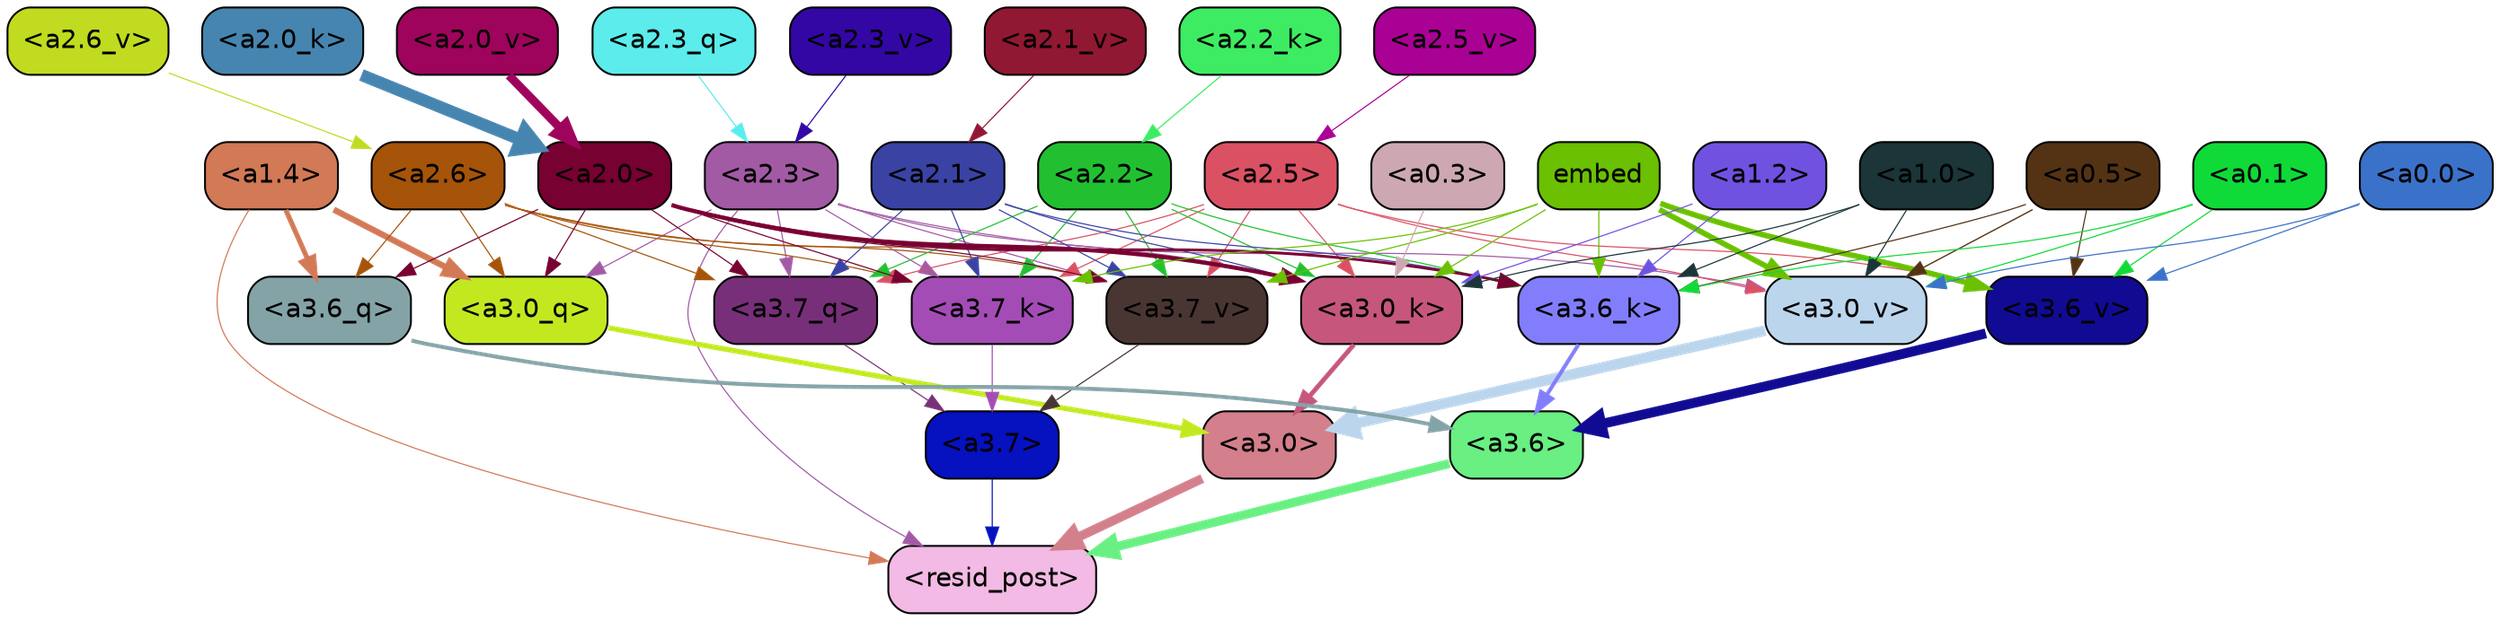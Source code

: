 strict digraph "" {
	graph [bgcolor=transparent,
		layout=dot,
		overlap=false,
		splines=true
	];
	"<a3.7>"	[color=black,
		fillcolor="#0611bf",
		fontname=Helvetica,
		shape=box,
		style="filled, rounded"];
	"<resid_post>"	[color=black,
		fillcolor="#f2bae4",
		fontname=Helvetica,
		shape=box,
		style="filled, rounded"];
	"<a3.7>" -> "<resid_post>"	[color="#0611bf",
		penwidth=0.6];
	"<a3.6>"	[color=black,
		fillcolor="#69ef82",
		fontname=Helvetica,
		shape=box,
		style="filled, rounded"];
	"<a3.6>" -> "<resid_post>"	[color="#69ef82",
		penwidth=4.751612067222595];
	"<a3.0>"	[color=black,
		fillcolor="#d37f8c",
		fontname=Helvetica,
		shape=box,
		style="filled, rounded"];
	"<a3.0>" -> "<resid_post>"	[color="#d37f8c",
		penwidth=4.884142994880676];
	"<a2.3>"	[color=black,
		fillcolor="#a25aa5",
		fontname=Helvetica,
		shape=box,
		style="filled, rounded"];
	"<a2.3>" -> "<resid_post>"	[color="#a25aa5",
		penwidth=0.6];
	"<a3.7_q>"	[color=black,
		fillcolor="#782f79",
		fontname=Helvetica,
		shape=box,
		style="filled, rounded"];
	"<a2.3>" -> "<a3.7_q>"	[color="#a25aa5",
		penwidth=0.6];
	"<a3.0_q>"	[color=black,
		fillcolor="#c2e920",
		fontname=Helvetica,
		shape=box,
		style="filled, rounded"];
	"<a2.3>" -> "<a3.0_q>"	[color="#a25aa5",
		penwidth=0.6];
	"<a3.7_k>"	[color=black,
		fillcolor="#a44cb6",
		fontname=Helvetica,
		shape=box,
		style="filled, rounded"];
	"<a2.3>" -> "<a3.7_k>"	[color="#a25aa5",
		penwidth=0.6];
	"<a3.0_k>"	[color=black,
		fillcolor="#c6567c",
		fontname=Helvetica,
		shape=box,
		style="filled, rounded"];
	"<a2.3>" -> "<a3.0_k>"	[color="#a25aa5",
		penwidth=0.6];
	"<a3.7_v>"	[color=black,
		fillcolor="#493633",
		fontname=Helvetica,
		shape=box,
		style="filled, rounded"];
	"<a2.3>" -> "<a3.7_v>"	[color="#a25aa5",
		penwidth=0.6];
	"<a3.0_v>"	[color=black,
		fillcolor="#bbd5ec",
		fontname=Helvetica,
		shape=box,
		style="filled, rounded"];
	"<a2.3>" -> "<a3.0_v>"	[color="#a25aa5",
		penwidth=0.6];
	"<a1.4>"	[color=black,
		fillcolor="#d27956",
		fontname=Helvetica,
		shape=box,
		style="filled, rounded"];
	"<a1.4>" -> "<resid_post>"	[color="#d27956",
		penwidth=0.6];
	"<a3.6_q>"	[color=black,
		fillcolor="#84a3a7",
		fontname=Helvetica,
		shape=box,
		style="filled, rounded"];
	"<a1.4>" -> "<a3.6_q>"	[color="#d27956",
		penwidth=2.6469622254371643];
	"<a1.4>" -> "<a3.0_q>"	[color="#d27956",
		penwidth=3.3040847778320312];
	"<a3.7_q>" -> "<a3.7>"	[color="#782f79",
		penwidth=0.6];
	"<a3.6_q>" -> "<a3.6>"	[color="#84a3a7",
		penwidth=2.091020345687866];
	"<a3.0_q>" -> "<a3.0>"	[color="#c2e920",
		penwidth=2.7421876192092896];
	"<a3.7_k>" -> "<a3.7>"	[color="#a44cb6",
		penwidth=0.6];
	"<a3.6_k>"	[color=black,
		fillcolor="#827dfb",
		fontname=Helvetica,
		shape=box,
		style="filled, rounded"];
	"<a3.6_k>" -> "<a3.6>"	[color="#827dfb",
		penwidth=2.048597991466522];
	"<a3.0_k>" -> "<a3.0>"	[color="#c6567c",
		penwidth=2.476402521133423];
	"<a3.7_v>" -> "<a3.7>"	[color="#493633",
		penwidth=0.6];
	"<a3.6_v>"	[color=black,
		fillcolor="#110b93",
		fontname=Helvetica,
		shape=box,
		style="filled, rounded"];
	"<a3.6_v>" -> "<a3.6>"	[color="#110b93",
		penwidth=5.2550448179244995];
	"<a3.0_v>" -> "<a3.0>"	[color="#bbd5ec",
		penwidth=5.652270674705505];
	"<a2.6>"	[color=black,
		fillcolor="#a55409",
		fontname=Helvetica,
		shape=box,
		style="filled, rounded"];
	"<a2.6>" -> "<a3.7_q>"	[color="#a55409",
		penwidth=0.6];
	"<a2.6>" -> "<a3.6_q>"	[color="#a55409",
		penwidth=0.6];
	"<a2.6>" -> "<a3.0_q>"	[color="#a55409",
		penwidth=0.6];
	"<a2.6>" -> "<a3.7_k>"	[color="#a55409",
		penwidth=0.6];
	"<a2.6>" -> "<a3.0_k>"	[color="#a55409",
		penwidth=0.6];
	"<a2.6>" -> "<a3.7_v>"	[color="#a55409",
		penwidth=0.6];
	"<a2.5>"	[color=black,
		fillcolor="#da5164",
		fontname=Helvetica,
		shape=box,
		style="filled, rounded"];
	"<a2.5>" -> "<a3.7_q>"	[color="#da5164",
		penwidth=0.6];
	"<a2.5>" -> "<a3.7_k>"	[color="#da5164",
		penwidth=0.6];
	"<a2.5>" -> "<a3.0_k>"	[color="#da5164",
		penwidth=0.6];
	"<a2.5>" -> "<a3.7_v>"	[color="#da5164",
		penwidth=0.6];
	"<a2.5>" -> "<a3.6_v>"	[color="#da5164",
		penwidth=0.6];
	"<a2.5>" -> "<a3.0_v>"	[color="#da5164",
		penwidth=0.6];
	"<a2.2>"	[color=black,
		fillcolor="#22c030",
		fontname=Helvetica,
		shape=box,
		style="filled, rounded"];
	"<a2.2>" -> "<a3.7_q>"	[color="#22c030",
		penwidth=0.6];
	"<a2.2>" -> "<a3.7_k>"	[color="#22c030",
		penwidth=0.6];
	"<a2.2>" -> "<a3.6_k>"	[color="#22c030",
		penwidth=0.6];
	"<a2.2>" -> "<a3.0_k>"	[color="#22c030",
		penwidth=0.6];
	"<a2.2>" -> "<a3.7_v>"	[color="#22c030",
		penwidth=0.6];
	"<a2.1>"	[color=black,
		fillcolor="#3a43a4",
		fontname=Helvetica,
		shape=box,
		style="filled, rounded"];
	"<a2.1>" -> "<a3.7_q>"	[color="#3a43a4",
		penwidth=0.6];
	"<a2.1>" -> "<a3.7_k>"	[color="#3a43a4",
		penwidth=0.6];
	"<a2.1>" -> "<a3.6_k>"	[color="#3a43a4",
		penwidth=0.6];
	"<a2.1>" -> "<a3.0_k>"	[color="#3a43a4",
		penwidth=0.6];
	"<a2.1>" -> "<a3.7_v>"	[color="#3a43a4",
		penwidth=0.6];
	"<a2.0>"	[color=black,
		fillcolor="#770130",
		fontname=Helvetica,
		shape=box,
		style="filled, rounded"];
	"<a2.0>" -> "<a3.7_q>"	[color="#770130",
		penwidth=0.6];
	"<a2.0>" -> "<a3.6_q>"	[color="#770130",
		penwidth=0.6];
	"<a2.0>" -> "<a3.0_q>"	[color="#770130",
		penwidth=0.6];
	"<a2.0>" -> "<a3.7_k>"	[color="#770130",
		penwidth=0.6];
	"<a2.0>" -> "<a3.6_k>"	[color="#770130",
		penwidth=1.4757367372512817];
	"<a2.0>" -> "<a3.0_k>"	[color="#770130",
		penwidth=2.2137351036071777];
	"<a2.0>" -> "<a3.7_v>"	[color="#770130",
		penwidth=0.6];
	embed	[color=black,
		fillcolor="#6ac001",
		fontname=Helvetica,
		shape=box,
		style="filled, rounded"];
	embed -> "<a3.7_k>"	[color="#6ac001",
		penwidth=0.6];
	embed -> "<a3.6_k>"	[color="#6ac001",
		penwidth=0.6];
	embed -> "<a3.0_k>"	[color="#6ac001",
		penwidth=0.6];
	embed -> "<a3.7_v>"	[color="#6ac001",
		penwidth=0.6];
	embed -> "<a3.6_v>"	[color="#6ac001",
		penwidth=2.9582033157348633];
	embed -> "<a3.0_v>"	[color="#6ac001",
		penwidth=2.972973108291626];
	"<a1.2>"	[color=black,
		fillcolor="#7052e0",
		fontname=Helvetica,
		shape=box,
		style="filled, rounded"];
	"<a1.2>" -> "<a3.6_k>"	[color="#7052e0",
		penwidth=0.6];
	"<a1.2>" -> "<a3.0_k>"	[color="#7052e0",
		penwidth=0.6];
	"<a1.0>"	[color=black,
		fillcolor="#1b3538",
		fontname=Helvetica,
		shape=box,
		style="filled, rounded"];
	"<a1.0>" -> "<a3.6_k>"	[color="#1b3538",
		penwidth=0.6];
	"<a1.0>" -> "<a3.0_k>"	[color="#1b3538",
		penwidth=0.6];
	"<a1.0>" -> "<a3.0_v>"	[color="#1b3538",
		penwidth=0.6];
	"<a0.5>"	[color=black,
		fillcolor="#543315",
		fontname=Helvetica,
		shape=box,
		style="filled, rounded"];
	"<a0.5>" -> "<a3.6_k>"	[color="#543315",
		penwidth=0.6];
	"<a0.5>" -> "<a3.6_v>"	[color="#543315",
		penwidth=0.6];
	"<a0.5>" -> "<a3.0_v>"	[color="#543315",
		penwidth=0.6790935099124908];
	"<a0.1>"	[color=black,
		fillcolor="#10da37",
		fontname=Helvetica,
		shape=box,
		style="filled, rounded"];
	"<a0.1>" -> "<a3.6_k>"	[color="#10da37",
		penwidth=0.6];
	"<a0.1>" -> "<a3.6_v>"	[color="#10da37",
		penwidth=0.6];
	"<a0.1>" -> "<a3.0_v>"	[color="#10da37",
		penwidth=0.6];
	"<a0.3>"	[color=black,
		fillcolor="#cda8b2",
		fontname=Helvetica,
		shape=box,
		style="filled, rounded"];
	"<a0.3>" -> "<a3.0_k>"	[color="#cda8b2",
		penwidth=0.6];
	"<a0.0>"	[color=black,
		fillcolor="#3b72c9",
		fontname=Helvetica,
		shape=box,
		style="filled, rounded"];
	"<a0.0>" -> "<a3.6_v>"	[color="#3b72c9",
		penwidth=0.6];
	"<a0.0>" -> "<a3.0_v>"	[color="#3b72c9",
		penwidth=0.6];
	"<a2.3_q>"	[color=black,
		fillcolor="#5beceb",
		fontname=Helvetica,
		shape=box,
		style="filled, rounded"];
	"<a2.3_q>" -> "<a2.3>"	[color="#5beceb",
		penwidth=0.6];
	"<a2.2_k>"	[color=black,
		fillcolor="#3dec62",
		fontname=Helvetica,
		shape=box,
		style="filled, rounded"];
	"<a2.2_k>" -> "<a2.2>"	[color="#3dec62",
		penwidth=0.6];
	"<a2.0_k>"	[color=black,
		fillcolor="#4685af",
		fontname=Helvetica,
		shape=box,
		style="filled, rounded"];
	"<a2.0_k>" -> "<a2.0>"	[color="#4685af",
		penwidth=6.470837593078613];
	"<a2.6_v>"	[color=black,
		fillcolor="#c0db20",
		fontname=Helvetica,
		shape=box,
		style="filled, rounded"];
	"<a2.6_v>" -> "<a2.6>"	[color="#c0db20",
		penwidth=0.6];
	"<a2.5_v>"	[color=black,
		fillcolor="#aa0195",
		fontname=Helvetica,
		shape=box,
		style="filled, rounded"];
	"<a2.5_v>" -> "<a2.5>"	[color="#aa0195",
		penwidth=0.6];
	"<a2.3_v>"	[color=black,
		fillcolor="#3307a4",
		fontname=Helvetica,
		shape=box,
		style="filled, rounded"];
	"<a2.3_v>" -> "<a2.3>"	[color="#3307a4",
		penwidth=0.6];
	"<a2.1_v>"	[color=black,
		fillcolor="#911832",
		fontname=Helvetica,
		shape=box,
		style="filled, rounded"];
	"<a2.1_v>" -> "<a2.1>"	[color="#911832",
		penwidth=0.6];
	"<a2.0_v>"	[color=black,
		fillcolor="#9e045b",
		fontname=Helvetica,
		shape=box,
		style="filled, rounded"];
	"<a2.0_v>" -> "<a2.0>"	[color="#9e045b",
		penwidth=4.5950857400894165];
}
